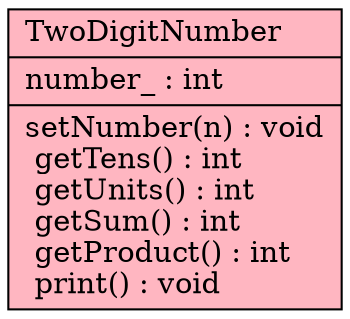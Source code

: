 digraph TwoDigitAnalysis {
    node [shape=record, style=filled, fillcolor=lightpink];
    TwoDigitNumber [label="{TwoDigitNumber\l |
    number_ : int\l|
    setNumber(n) : void\l
    getTens() : int\l
    getUnits() : int\l
    getSum() : int\l
    getProduct() : int\l
    print() : void\l}"];
}
